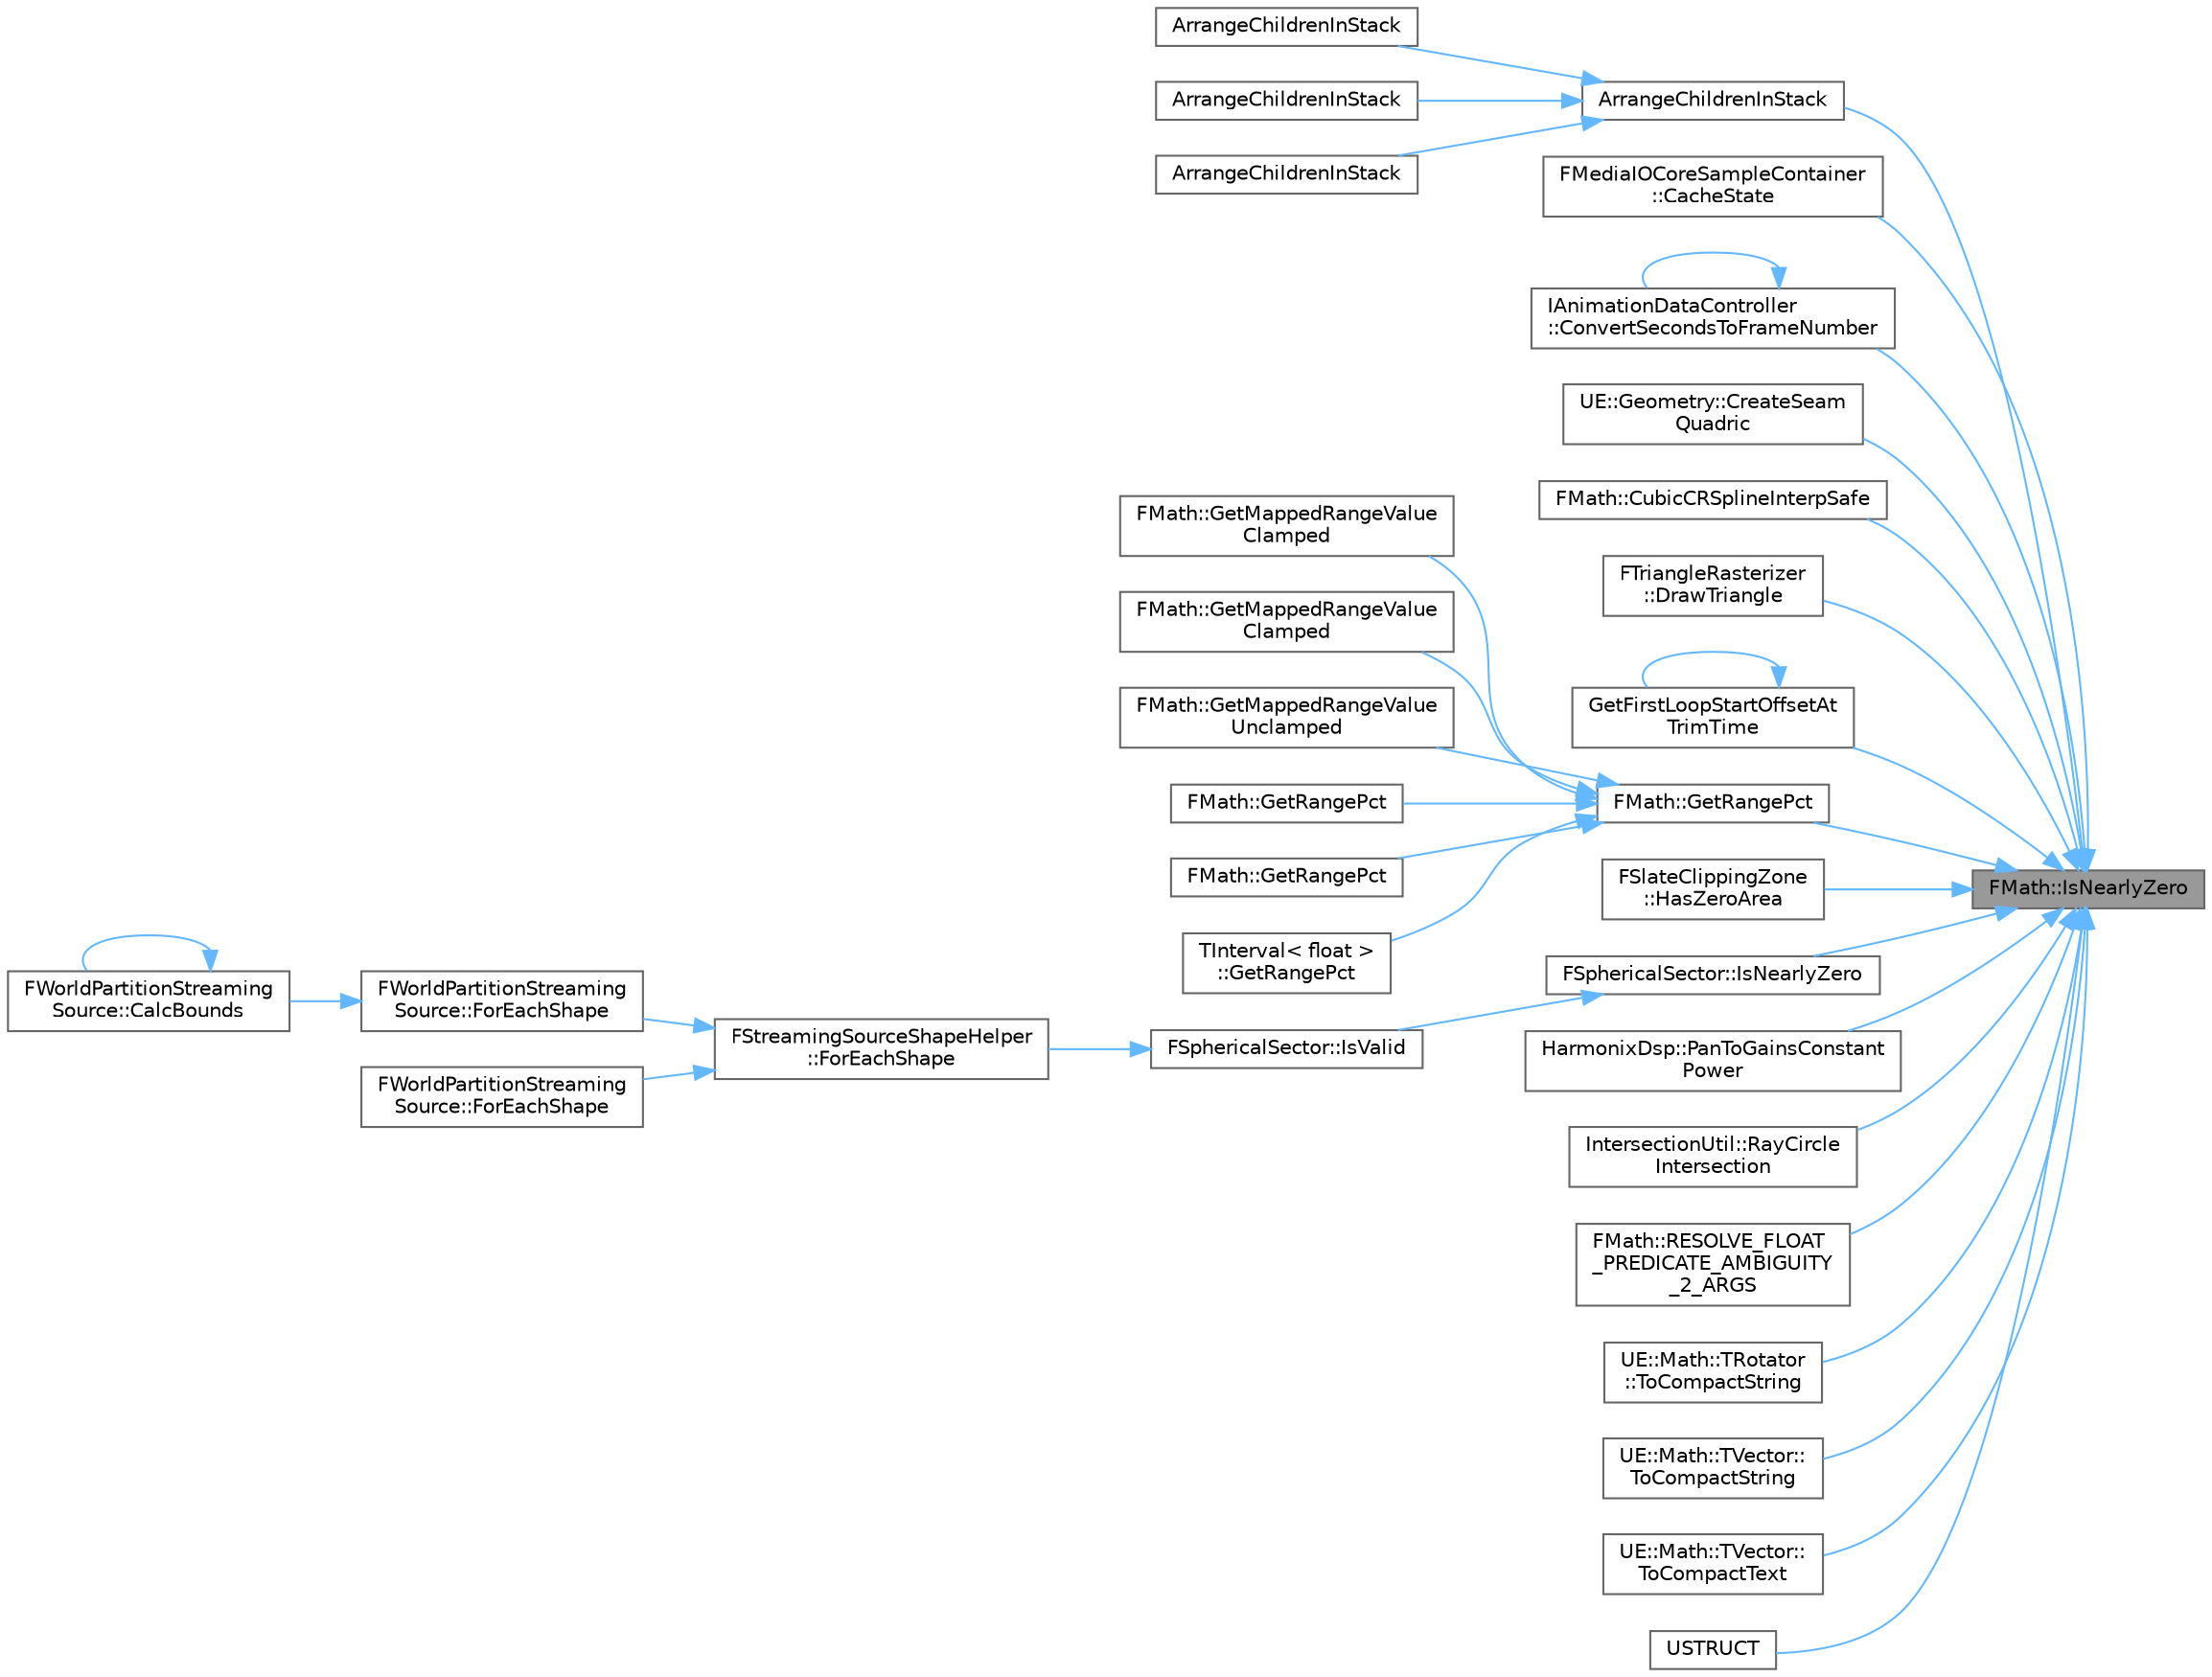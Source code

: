 digraph "FMath::IsNearlyZero"
{
 // INTERACTIVE_SVG=YES
 // LATEX_PDF_SIZE
  bgcolor="transparent";
  edge [fontname=Helvetica,fontsize=10,labelfontname=Helvetica,labelfontsize=10];
  node [fontname=Helvetica,fontsize=10,shape=box,height=0.2,width=0.4];
  rankdir="RL";
  Node1 [id="Node000001",label="FMath::IsNearlyZero",height=0.2,width=0.4,color="gray40", fillcolor="grey60", style="filled", fontcolor="black",tooltip="Checks if a floating point number is nearly zero."];
  Node1 -> Node2 [id="edge1_Node000001_Node000002",dir="back",color="steelblue1",style="solid",tooltip=" "];
  Node2 [id="Node000002",label="ArrangeChildrenInStack",height=0.2,width=0.4,color="grey40", fillcolor="white", style="filled",URL="$d2/d09/LayoutUtils_8h.html#ae1bf8af69bca2cb016d358d3d48c2764",tooltip="Note that this accepts Child Proxies rather than the children themselves, allowing layout operations ..."];
  Node2 -> Node3 [id="edge2_Node000002_Node000003",dir="back",color="steelblue1",style="solid",tooltip=" "];
  Node3 [id="Node000003",label="ArrangeChildrenInStack",height=0.2,width=0.4,color="grey40", fillcolor="white", style="filled",URL="$d2/d09/LayoutUtils_8h.html#a32ffca0be97fcdd05b96ca999774f1b9",tooltip=" "];
  Node2 -> Node4 [id="edge3_Node000002_Node000004",dir="back",color="steelblue1",style="solid",tooltip=" "];
  Node4 [id="Node000004",label="ArrangeChildrenInStack",height=0.2,width=0.4,color="grey40", fillcolor="white", style="filled",URL="$d2/d09/LayoutUtils_8h.html#a608b3a81506574faf3a65a6c5c229b34",tooltip=" "];
  Node2 -> Node5 [id="edge4_Node000002_Node000005",dir="back",color="steelblue1",style="solid",tooltip=" "];
  Node5 [id="Node000005",label="ArrangeChildrenInStack",height=0.2,width=0.4,color="grey40", fillcolor="white", style="filled",URL="$d2/d09/LayoutUtils_8h.html#ab8ab1f86c885d9f684a3f5da14dbe437",tooltip=" "];
  Node1 -> Node6 [id="edge5_Node000001_Node000006",dir="back",color="steelblue1",style="solid",tooltip=" "];
  Node6 [id="Node000006",label="FMediaIOCoreSampleContainer\l::CacheState",height=0.2,width=0.4,color="grey40", fillcolor="white", style="filled",URL="$d8/df3/classFMediaIOCoreSampleContainer.html#ae00b40fca7b1f1b229958a0e091e051e",tooltip="Caches the current sample container states before samples will be taken out of it."];
  Node1 -> Node7 [id="edge6_Node000001_Node000007",dir="back",color="steelblue1",style="solid",tooltip=" "];
  Node7 [id="Node000007",label="IAnimationDataController\l::ConvertSecondsToFrameNumber",height=0.2,width=0.4,color="grey40", fillcolor="white", style="filled",URL="$d5/db0/classIAnimationDataController.html#abebbfa3861c656280cae01ae48505a86",tooltip="Returns the final frame number calculating according to the Model its frame-rate, additionally output..."];
  Node7 -> Node7 [id="edge7_Node000007_Node000007",dir="back",color="steelblue1",style="solid",tooltip=" "];
  Node1 -> Node8 [id="edge8_Node000001_Node000008",dir="back",color="steelblue1",style="solid",tooltip=" "];
  Node8 [id="Node000008",label="UE::Geometry::CreateSeam\lQuadric",height=0.2,width=0.4,color="grey40", fillcolor="white", style="filled",URL="$d9/d39/namespaceUE_1_1Geometry.html#a20fd04d1c2f4dd088168b7dea77ba650",tooltip="A \"Seam Quadric\" is a quadric defined with respect to the plane passing through the edge p1-p0,..."];
  Node1 -> Node9 [id="edge9_Node000001_Node000009",dir="back",color="steelblue1",style="solid",tooltip=" "];
  Node9 [id="Node000009",label="FMath::CubicCRSplineInterpSafe",height=0.2,width=0.4,color="grey40", fillcolor="white", style="filled",URL="$dc/d20/structFMath.html#ae51054ccb94896f910ac524e425dad66",tooltip=" "];
  Node1 -> Node10 [id="edge10_Node000001_Node000010",dir="back",color="steelblue1",style="solid",tooltip=" "];
  Node10 [id="Node000010",label="FTriangleRasterizer\l::DrawTriangle",height=0.2,width=0.4,color="grey40", fillcolor="white", style="filled",URL="$dc/dc9/classFTriangleRasterizer.html#a282d4b8c35744104127ae9bedf452934",tooltip=" "];
  Node1 -> Node11 [id="edge11_Node000001_Node000011",dir="back",color="steelblue1",style="solid",tooltip=" "];
  Node11 [id="Node000011",label="GetFirstLoopStartOffsetAt\lTrimTime",height=0.2,width=0.4,color="grey40", fillcolor="white", style="filled",URL="$db/d95/MovieSceneSection_8h.html#a70b1ce840d1537358cd415f4485d9327",tooltip="Base class for movie scene sections."];
  Node11 -> Node11 [id="edge12_Node000011_Node000011",dir="back",color="steelblue1",style="solid",tooltip=" "];
  Node1 -> Node12 [id="edge13_Node000001_Node000012",dir="back",color="steelblue1",style="solid",tooltip=" "];
  Node12 [id="Node000012",label="FMath::GetRangePct",height=0.2,width=0.4,color="grey40", fillcolor="white", style="filled",URL="$dc/d20/structFMath.html#a66b35e50adf9107885f742d4d2b0c1c0",tooltip="Calculates the percentage along a line from MinValue to MaxValue that Value is."];
  Node12 -> Node13 [id="edge14_Node000012_Node000013",dir="back",color="steelblue1",style="solid",tooltip=" "];
  Node13 [id="Node000013",label="FMath::GetMappedRangeValue\lClamped",height=0.2,width=0.4,color="grey40", fillcolor="white", style="filled",URL="$dc/d20/structFMath.html#a6b548d45dc6636e9936b6d0999012291",tooltip=" "];
  Node12 -> Node14 [id="edge15_Node000012_Node000014",dir="back",color="steelblue1",style="solid",tooltip=" "];
  Node14 [id="Node000014",label="FMath::GetMappedRangeValue\lClamped",height=0.2,width=0.4,color="grey40", fillcolor="white", style="filled",URL="$dc/d20/structFMath.html#a815a09ae0c304aa421b5fd088e45daa6",tooltip="For the given Value clamped to the [Input:Range] inclusive, returns the corresponding percentage in [..."];
  Node12 -> Node15 [id="edge16_Node000012_Node000015",dir="back",color="steelblue1",style="solid",tooltip=" "];
  Node15 [id="Node000015",label="FMath::GetMappedRangeValue\lUnclamped",height=0.2,width=0.4,color="grey40", fillcolor="white", style="filled",URL="$dc/d20/structFMath.html#a5493f19bc8e13a737b4d3084b73a63c4",tooltip="Transform the given Value relative to the input range to the Output Range."];
  Node12 -> Node16 [id="edge17_Node000012_Node000016",dir="back",color="steelblue1",style="solid",tooltip=" "];
  Node16 [id="Node000016",label="FMath::GetRangePct",height=0.2,width=0.4,color="grey40", fillcolor="white", style="filled",URL="$dc/d20/structFMath.html#acbb75852a8eefe3f574fe663b292c6fe",tooltip=" "];
  Node12 -> Node17 [id="edge18_Node000012_Node000017",dir="back",color="steelblue1",style="solid",tooltip=" "];
  Node17 [id="Node000017",label="FMath::GetRangePct",height=0.2,width=0.4,color="grey40", fillcolor="white", style="filled",URL="$dc/d20/structFMath.html#a1257658ba3b32f2199f6e7bbcc543226",tooltip="Same as above, but taking a 2d vector as the range."];
  Node12 -> Node18 [id="edge19_Node000012_Node000018",dir="back",color="steelblue1",style="solid",tooltip=" "];
  Node18 [id="Node000018",label="TInterval\< float \>\l::GetRangePct",height=0.2,width=0.4,color="grey40", fillcolor="white", style="filled",URL="$d7/de1/structTInterval.html#a1abae64b07e0c8898b8caa601150807e",tooltip=" "];
  Node1 -> Node19 [id="edge20_Node000001_Node000019",dir="back",color="steelblue1",style="solid",tooltip=" "];
  Node19 [id="Node000019",label="FSlateClippingZone\l::HasZeroArea",height=0.2,width=0.4,color="grey40", fillcolor="white", style="filled",URL="$df/d55/classFSlateClippingZone.html#ab9d47fea8e350e812159185d30ab55e0",tooltip="Indicates if this clipping state has a zero size, aka is empty."];
  Node1 -> Node20 [id="edge21_Node000001_Node000020",dir="back",color="steelblue1",style="solid",tooltip=" "];
  Node20 [id="Node000020",label="FSphericalSector::IsNearlyZero",height=0.2,width=0.4,color="grey40", fillcolor="white", style="filled",URL="$d2/d28/classFSphericalSector.html#ab5631ff34ff365810af459f6c05237b4",tooltip=" "];
  Node20 -> Node21 [id="edge22_Node000020_Node000021",dir="back",color="steelblue1",style="solid",tooltip=" "];
  Node21 [id="Node000021",label="FSphericalSector::IsValid",height=0.2,width=0.4,color="grey40", fillcolor="white", style="filled",URL="$d2/d28/classFSphericalSector.html#a964f37e6a4f45b8f62431a04072aa69e",tooltip=" "];
  Node21 -> Node22 [id="edge23_Node000021_Node000022",dir="back",color="steelblue1",style="solid",tooltip=" "];
  Node22 [id="Node000022",label="FStreamingSourceShapeHelper\l::ForEachShape",height=0.2,width=0.4,color="grey40", fillcolor="white", style="filled",URL="$df/dce/classFStreamingSourceShapeHelper.html#a0175346802e1004a8919c6c45dc6192e",tooltip=" "];
  Node22 -> Node23 [id="edge24_Node000022_Node000023",dir="back",color="steelblue1",style="solid",tooltip=" "];
  Node23 [id="Node000023",label="FWorldPartitionStreaming\lSource::ForEachShape",height=0.2,width=0.4,color="grey40", fillcolor="white", style="filled",URL="$d0/d3b/structFWorldPartitionStreamingSource.html#aef634712330db864356588e4c7d16317",tooltip="Helper method that iterates over all shapes."];
  Node23 -> Node24 [id="edge25_Node000023_Node000024",dir="back",color="steelblue1",style="solid",tooltip=" "];
  Node24 [id="Node000024",label="FWorldPartitionStreaming\lSource::CalcBounds",height=0.2,width=0.4,color="grey40", fillcolor="white", style="filled",URL="$d0/d3b/structFWorldPartitionStreamingSource.html#aba4b9b7ade68adba38b88d91981b0526",tooltip="Returns a box encapsulating all shapes."];
  Node24 -> Node24 [id="edge26_Node000024_Node000024",dir="back",color="steelblue1",style="solid",tooltip=" "];
  Node22 -> Node25 [id="edge27_Node000022_Node000025",dir="back",color="steelblue1",style="solid",tooltip=" "];
  Node25 [id="Node000025",label="FWorldPartitionStreaming\lSource::ForEachShape",height=0.2,width=0.4,color="grey40", fillcolor="white", style="filled",URL="$d0/d3b/structFWorldPartitionStreamingSource.html#a427a93d0f127679698e3b525560693bf",tooltip="Helper method that iterates over all shapes affecting a specific grid."];
  Node1 -> Node26 [id="edge28_Node000001_Node000026",dir="back",color="steelblue1",style="solid",tooltip=" "];
  Node26 [id="Node000026",label="HarmonixDsp::PanToGainsConstant\lPower",height=0.2,width=0.4,color="grey40", fillcolor="white", style="filled",URL="$d0/db6/namespaceHarmonixDsp.html#a1c8350804aa6e78a079663d2e5e36226",tooltip=" "];
  Node1 -> Node27 [id="edge29_Node000001_Node000027",dir="back",color="steelblue1",style="solid",tooltip=" "];
  Node27 [id="Node000027",label="IntersectionUtil::RayCircle\lIntersection",height=0.2,width=0.4,color="grey40", fillcolor="white", style="filled",URL="$dd/d8c/namespaceIntersectionUtil.html#a7591a918a4d9c84463a2b728ce95b569",tooltip="Intersect ray with circle and return intersection info (# hits, ray parameters)"];
  Node1 -> Node28 [id="edge30_Node000001_Node000028",dir="back",color="steelblue1",style="solid",tooltip=" "];
  Node28 [id="Node000028",label="FMath::RESOLVE_FLOAT\l_PREDICATE_AMBIGUITY\l_2_ARGS",height=0.2,width=0.4,color="grey40", fillcolor="white", style="filled",URL="$dc/d20/structFMath.html#aa45464f97ac2193ab9f8d919226f7fa2",tooltip=" "];
  Node1 -> Node29 [id="edge31_Node000001_Node000029",dir="back",color="steelblue1",style="solid",tooltip=" "];
  Node29 [id="Node000029",label="UE::Math::TRotator\l::ToCompactString",height=0.2,width=0.4,color="grey40", fillcolor="white", style="filled",URL="$d8/dd7/structUE_1_1Math_1_1TRotator.html#a669598e9ed4b556c9f364029262a2efe",tooltip="Get a short textural representation of this vector, for compact readable logging."];
  Node1 -> Node30 [id="edge32_Node000001_Node000030",dir="back",color="steelblue1",style="solid",tooltip=" "];
  Node30 [id="Node000030",label="UE::Math::TVector::\lToCompactString",height=0.2,width=0.4,color="grey40", fillcolor="white", style="filled",URL="$de/d77/structUE_1_1Math_1_1TVector.html#ae7099c6b621a8e2067ec3524fc19988a",tooltip="Get a short textural representation of this vector, for compact readable logging."];
  Node1 -> Node31 [id="edge33_Node000001_Node000031",dir="back",color="steelblue1",style="solid",tooltip=" "];
  Node31 [id="Node000031",label="UE::Math::TVector::\lToCompactText",height=0.2,width=0.4,color="grey40", fillcolor="white", style="filled",URL="$de/d77/structUE_1_1Math_1_1TVector.html#af68531f08f9a6c23214344e64d6f263d",tooltip="Get a short locale aware textural representation of this vector, for compact readable logging."];
  Node1 -> Node32 [id="edge34_Node000001_Node000032",dir="back",color="steelblue1",style="solid",tooltip=" "];
  Node32 [id="Node000032",label="USTRUCT",height=0.2,width=0.4,color="grey40", fillcolor="white", style="filled",URL="$dc/dc4/MovieSceneTimeTransform_8h.html#a77a83e26832f43d482a1dedb74bebbe4",tooltip="Movie scene sequence transform class that transforms from one time-space to another."];
}
